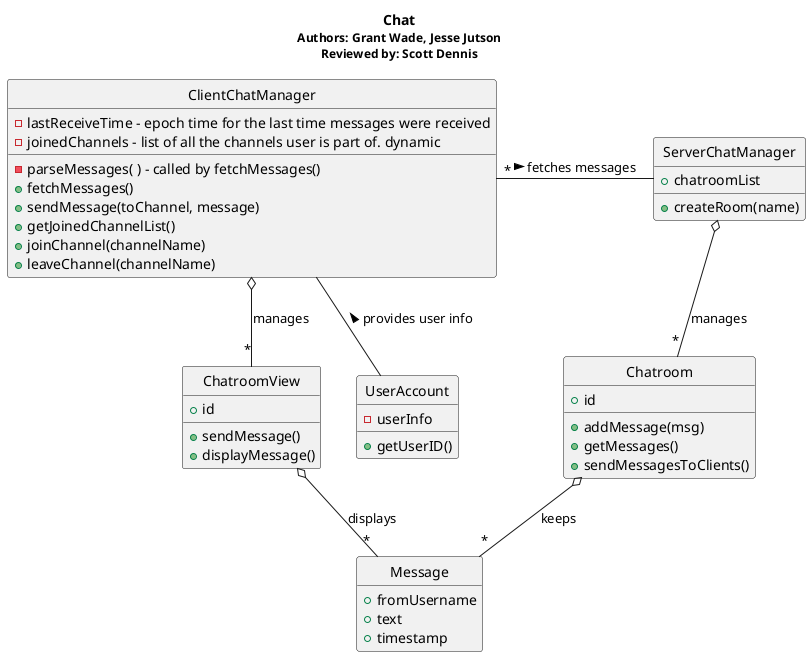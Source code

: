 @startuml
hide circle
hide empty members

Title <b>Chat</b>\n<size:12>Authors: Grant Wade, Jesse Jutson\n<size:12>Reviewed by: Scott Dennis


class "ServerChatManager" as chat{
	+chatroomList
	+createRoom(name)

}

class "Chatroom" as chatroom{
	+id
	+addMessage(msg)
	+getMessages()
	+sendMessagesToClients()
}

/'
class "Chat Message" as chatMsg{
	+fromUsername
	+text
	+timestamp
}
'/


class "ClientChatManager" as clientChat{
	-lastReceiveTime - epoch time for the last time messages were received
	-joinedChannels - list of all the channels user is part of. dynamic

	-parseMessages( ) - called by fetchMessages()
	+fetchMessages()
	+sendMessage(toChannel, message)
	+getJoinedChannelList()
	+joinChannel(channelName)
	+leaveChannel(channelName)
}

class "ChatroomView" as clientChatroom{
	+id
	+sendMessage()
	+displayMessage()
}


class "Message" as msg{
'	+fromID
	+fromUsername
	+text
	+timestamp
}


class "UserAccount" as userAccount{
	-userInfo
	+getUserID()
}


chat  o-- "*" chatroom : manages
chatroom  o-- "*" msg : keeps

clientChat  o-- "*" clientChatroom : manages
userAccount  -up-  clientChat : provides user info >
clientChatroom  o-- "*" msg : displays

'projectChat -r-|> clientChatroom

clientChat "*" -r- chat : fetches messages >

@enduml